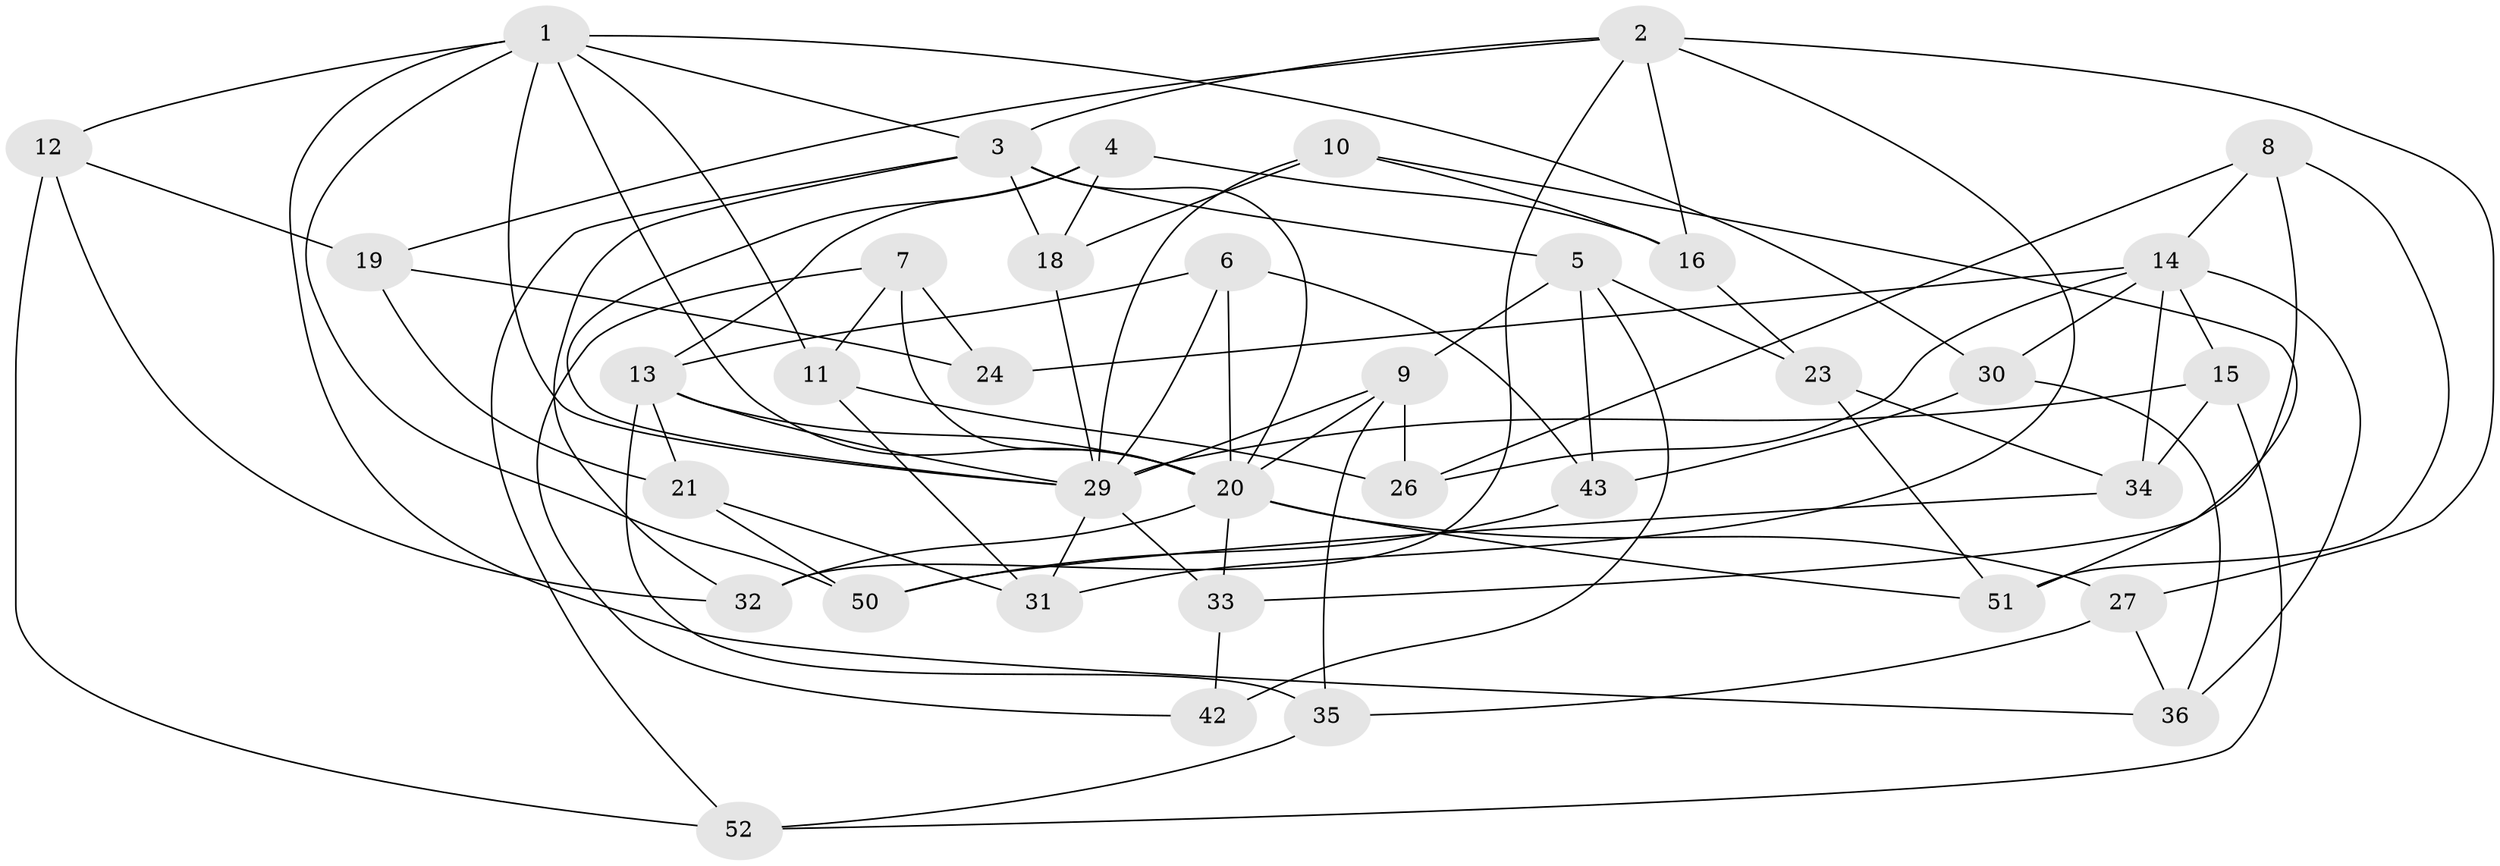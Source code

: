 // original degree distribution, {4: 1.0}
// Generated by graph-tools (version 1.1) at 2025/20/03/04/25 18:20:58]
// undirected, 37 vertices, 87 edges
graph export_dot {
graph [start="1"]
  node [color=gray90,style=filled];
  1 [super="+53+37"];
  2 [super="+40"];
  3 [super="+45+41"];
  4;
  5 [super="+28"];
  6;
  7;
  8;
  9 [super="+48"];
  10;
  11;
  12;
  13 [super="+17"];
  14 [super="+47+38"];
  15;
  16;
  18;
  19;
  20 [super="+54+22"];
  21;
  23;
  24;
  26;
  27;
  29 [super="+39+44"];
  30;
  31;
  32;
  33;
  34;
  35;
  36;
  42;
  43;
  50;
  51;
  52;
  1 -- 12;
  1 -- 3;
  1 -- 36;
  1 -- 20;
  1 -- 50;
  1 -- 11;
  1 -- 30;
  1 -- 29;
  2 -- 32;
  2 -- 27;
  2 -- 3;
  2 -- 16;
  2 -- 19;
  2 -- 31;
  3 -- 52;
  3 -- 18;
  3 -- 32;
  3 -- 20 [weight=2];
  3 -- 5;
  4 -- 16;
  4 -- 13;
  4 -- 18;
  4 -- 29;
  5 -- 42 [weight=2];
  5 -- 9;
  5 -- 43;
  5 -- 23;
  6 -- 43;
  6 -- 29;
  6 -- 20;
  6 -- 13;
  7 -- 24;
  7 -- 42;
  7 -- 11;
  7 -- 20;
  8 -- 33;
  8 -- 26;
  8 -- 51;
  8 -- 14;
  9 -- 26;
  9 -- 20 [weight=2];
  9 -- 35;
  9 -- 29;
  10 -- 16;
  10 -- 18;
  10 -- 51;
  10 -- 29;
  11 -- 31;
  11 -- 26;
  12 -- 52;
  12 -- 32;
  12 -- 19;
  13 -- 35;
  13 -- 21;
  13 -- 20;
  13 -- 29;
  14 -- 24 [weight=2];
  14 -- 26;
  14 -- 15;
  14 -- 34;
  14 -- 36;
  14 -- 30;
  15 -- 52;
  15 -- 34;
  15 -- 29;
  16 -- 23;
  18 -- 29;
  19 -- 24;
  19 -- 21;
  20 -- 51;
  20 -- 32;
  20 -- 33;
  20 -- 27;
  21 -- 31;
  21 -- 50;
  23 -- 34;
  23 -- 51;
  27 -- 36;
  27 -- 35;
  29 -- 33;
  29 -- 31;
  30 -- 43;
  30 -- 36;
  33 -- 42;
  34 -- 50;
  35 -- 52;
  43 -- 50;
}
